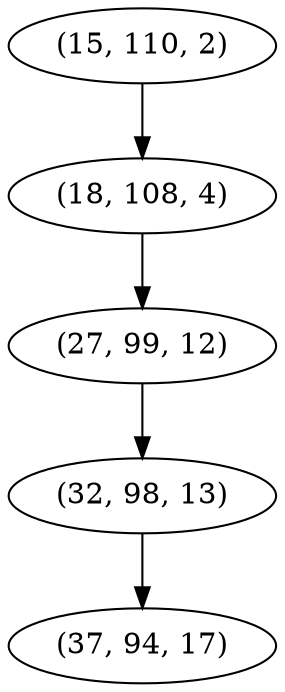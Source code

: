 digraph tree {
    "(15, 110, 2)";
    "(18, 108, 4)";
    "(27, 99, 12)";
    "(32, 98, 13)";
    "(37, 94, 17)";
    "(15, 110, 2)" -> "(18, 108, 4)";
    "(18, 108, 4)" -> "(27, 99, 12)";
    "(27, 99, 12)" -> "(32, 98, 13)";
    "(32, 98, 13)" -> "(37, 94, 17)";
}
